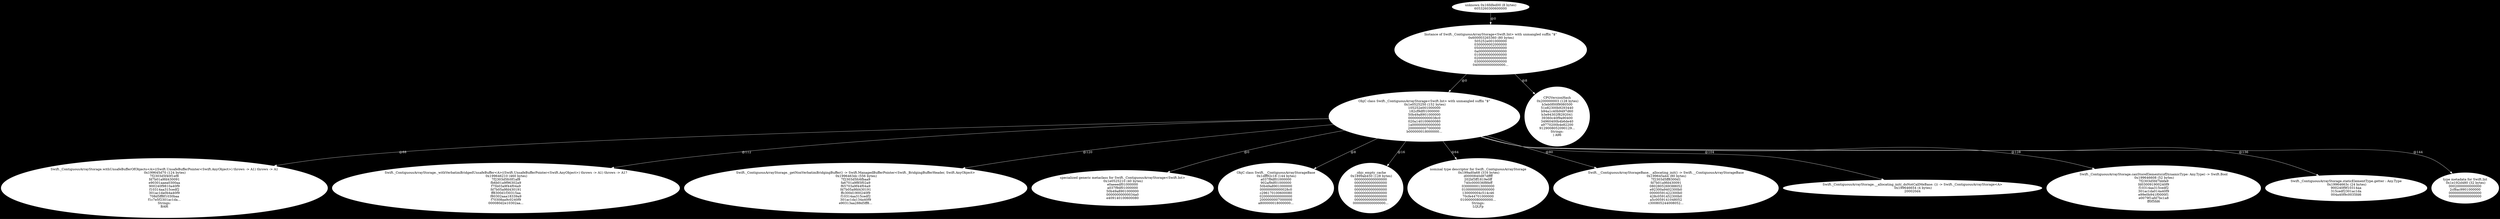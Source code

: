 digraph memory_dump_graph {
graph [bgcolor=black]
_199645d70 [style=filled] [fillcolor=white] [label="Swift._ContiguousArrayStorage.withUnsafeBufferOfObjects<A>((Swift.UnsafeBufferPointer<Swift.AnyObject>) throws -> A1) throws -> A1
 0x199645d70 (124 bytes)
7f2303d5f40f1ef8
fd7b01a9fd430091
e90301aaea0300aa
900240f9810a40f9
f10314aa315cedf2
301ac1da0b4a40f9
708d5ff8f1030baa
f1c7e5f2301ac1da...
Strings:
BA9l"]
_16fdfed00 [style=filled] [fillcolor=white] [label="unknown 0x16fdfed00 (8 bytes)
6053260300600000"]
_16fdfed00 -> _600003265360 [color=white] [fontcolor=white] [label="@0"]
_199646210 [style=filled] [fillcolor=white] [label="Swift._ContiguousArrayStorage._withVerbatimBridgedUnsafeBuffer<A>((Swift.UnsafeBufferPointer<Swift.AnyObject>) throws -> A1) throws -> A1?
 0x199646210 (460 bytes)
7f2303d5fc0f1af8
fb6b01a9f96302a9
f75b03a9f44f04a9
fd7b05a9fd430191
ff8300d1f30315aa
f80302aaa18339a9
f70308aa9c0240f9
000080d2e10302aa..."]
_1996463dc [style=filled] [fillcolor=white] [label="Swift._ContiguousArrayStorage._getNonVerbatimBridgingBuffer() -> Swift.ManagedBufferPointer<Swift._BridgingBufferHeader, Swift.AnyObject>
 0x1996463dc (556 bytes)
7f2303d5fc6fbaa9
fa6701a9f85f02a9
f65703a9f44f04a9
fd7b05a9fd430191
ffc300d1900240f9
f10314aa315cedf2
301ac1da134a40f9
e90313aa288d5ff8..."]
_1e0525250 [style=filled] [fillcolor=white] [label="ObjC class Swift._ContiguousArrayStorage<Swift.Int> with unmangled suffix \"$\"
 0x1e0525250 (152 bytes)
105252e001000000
182cf9df01000000
50b49a8901000000
00000000000038c0
020a140100600080
1a00000000000000
2000000007000000
b000000018000000..."]
_1e0525250 -> _1e0525210 [color=white] [fontcolor=white] [label="@0"]
_1e0525250 -> _1dff92c18 [color=white] [fontcolor=white] [label="@8"]
_1e0525250 -> _1899ab450 [color=white] [fontcolor=white] [label="@16"]
_1e0525250 -> _199ad0a68 [color=white] [fontcolor=white] [label="@64"]
_1e0525250 -> _199645a44 [color=white] [fontcolor=white] [label="@80"]
_1e0525250 -> _199645d70 [color=white] [fontcolor=white] [label="@88"]
_1e0525250 -> _199646654 [color=white] [fontcolor=white] [label="@104"]
_1e0525250 -> _199646210 [color=white] [fontcolor=white] [label="@112"]
_1e0525250 -> _1996463dc [color=white] [fontcolor=white] [label="@120"]
_1e0525250 -> _199646608 [color=white] [fontcolor=white] [label="@128"]
_1e0525250 -> _19964663c [color=white] [fontcolor=white] [label="@136"]
_1e0525250 -> _1e192d480 [color=white] [fontcolor=white] [label="@144"]
_199646654 [style=filled] [fillcolor=white] [label="Swift._ContiguousArrayStorage.__allocating_init(_doNotCallMeBase: ()) -> Swift._ContiguousArrayStorage<A>
 0x199646654 (4 bytes)
200020d4"]
_1dff92c18 [style=filled] [fillcolor=white] [label="ObjC class Swift.__ContiguousArrayStorageBase
 0x1dff92c18 (144 bytes)
a037f9df01000000
902af9df01000000
50b49a8901000000
00000000000028c0
c296170100600080
0200000000000000
2000000007000000
a800000018000000..."]
_199ad0a68 [style=filled] [fillcolor=white] [label="nominal type descriptor for Swift._ContiguousArrayStorage
 0x199ad0a68 (316 bytes)
d0000840d87dffff
202bf3ff1819e0ff
740c000036f8feff
0300000013000000
0100000000000000
130000004c514c46
70cfe44701000000
0100000080000000...
Strings:
LQLFp"]
_1e0525210 [style=filled] [fillcolor=white] [label="specialized generic metaclass for Swift._ContiguousArrayStorage<Swift.Int>
 0x1e0525210 (40 bytes)
e0aeeedf01000000
a037f9df01000000
50b49a8901000000
00000000000034a0
e409140100600080"]
_1899ab450 [style=filled] [fillcolor=white] [label="_objc_empty_cache
 0x1899ab450 (128 bytes)
0000000000000000
0000000000000000
0000000000000000
0000000000000000
0000000000000000
0000000000000000
0000000000000000
0000000000000000..."]
_200000003 [style=filled] [fillcolor=white] [label="CPGVersionHash
 0x200000003 (128 bytes)
b3eb0f00f9080500
51e82300b9293440
b94a1c40b9497d60
b3e94302f8292041
39360c40f9a90400
34960400b4b6de40
a9770200b4e82200
9129008052090129...
Strings:
) A96"]
_1e192d480 [style=filled] [fillcolor=white] [label="type metadata for Swift.Int
 0x1e192d480 (32 bytes)
0002000000000000
2cf8ac9901000000
0000000000000000
0000000000000000"]
_199645a44 [style=filled] [fillcolor=white] [label="Swift.__ContiguousArrayStorageBase.__allocating_init() -> Swift.__ContiguousArrayStorageBase
 0x199645a44 (80 bytes)
7f2303d5ff8300d1
fd7b01a9fd430091
0802805269388052
e92300a9402300b0
00000591422300b0
428c0591452300b0
a5c0059141048052
c300805244008052..."]
_600003265360 [style=filled] [fillcolor=white] [label="Instance of Swift._ContiguousArrayStorage<Swift.Int> with unmangled suffix \"$\"
 0x600003265360 (80 bytes)
505252e001000000
0300000002000000
0500000000000000
0a00000000000000
0100000000000000
0200000000000000
0300000000000000
0400000000000000..."]
_600003265360 -> _1e0525250 [color=white] [fontcolor=white] [label="@0"]
_600003265360 -> _200000003 [color=white] [fontcolor=white] [label="@8"]
_199646608 [style=filled] [fillcolor=white] [label="Swift._ContiguousArrayStorage.canStoreElements(ofDynamicType: Any.Type) -> Swift.Bool
 0x199646608 (52 bytes)
7f2303d5fd7bbfa9
fd030091900240f9
f10314aa315cedf2
301ac1da014a40f9
e99e0b941f0000f1
e0079f1afd7bc1a8
ff0f5fd6"]
_19964663c [style=filled] [fillcolor=white] [label="Swift._ContiguousArrayStorage.staticElementType.getter : Any.Type
 0x19964663c (24 bytes)
900240f9f10314aa
315cedf2301ac1da
004a40f9c0035fd6"]
}
